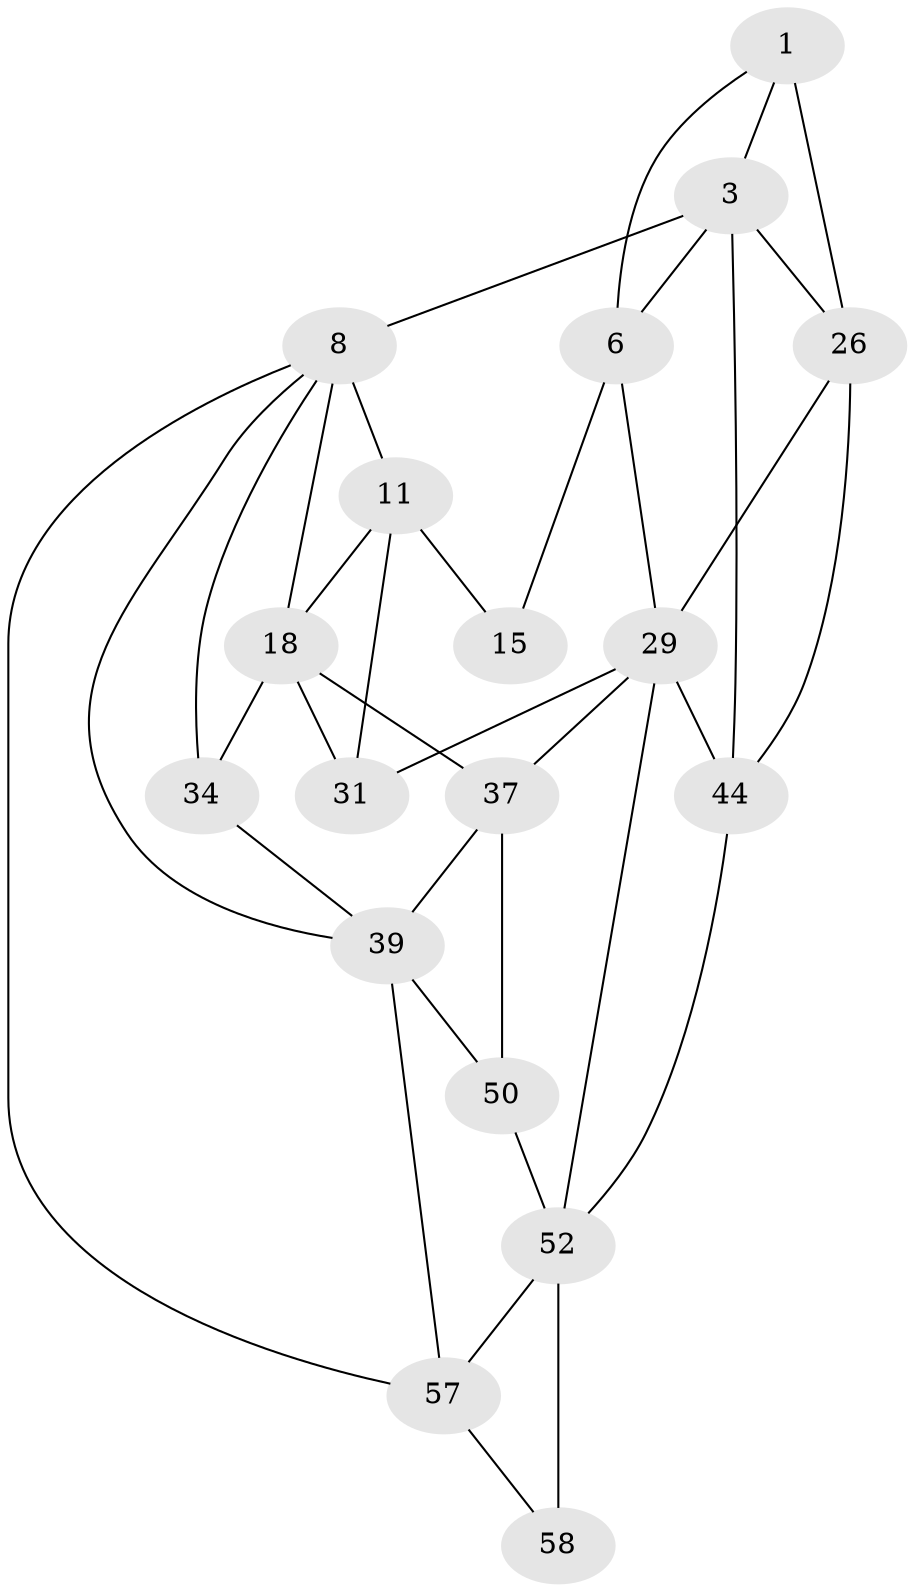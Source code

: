 // original degree distribution, {3: 0.05084745762711865, 5: 0.5254237288135594, 4: 0.22033898305084745, 6: 0.2033898305084746}
// Generated by graph-tools (version 1.1) at 2025/21/03/04/25 18:21:09]
// undirected, 18 vertices, 36 edges
graph export_dot {
graph [start="1"]
  node [color=gray90,style=filled];
  1 [pos="+0.8551593548640808+0",super="+5+2"];
  3 [pos="+1+0.26000070481015475",super="+47+4+41"];
  6 [pos="+0.7304677035445466+0.20010588050480982",super="+14"];
  8 [pos="+0+0",super="+40+9+20"];
  11 [pos="+0.4355339574117725+0.006038909616089978",super="+12+16"];
  15 [pos="+0.541871752841299+0.21915578761776197"];
  18 [pos="+0.21651153610646479+0.2709904266654765",super="+32+19"];
  26 [pos="+0.9702218374149485+0.2731168473904102",super="+27"];
  29 [pos="+0.6346236446983359+0.35844701006462243",super="+30"];
  31 [pos="+0.42529199087536346+0.4330759352674308"];
  34 [pos="+0+0.2681328792446554",super="+36"];
  37 [pos="+0.18962444887736188+0.5788802217705755",super="+38+43"];
  39 [pos="+0+0.7573551471662947",super="+49"];
  44 [pos="+0.7349086962280165+0.5588756291154149",super="+45+48"];
  50 [pos="+0.3028781815537697+0.7661634449621378"];
  52 [pos="+0.38209203305979966+0.8381367170564139",super="+54+53"];
  57 [pos="+0.14438069984260987+0.8556019182578393",super="+59"];
  58 [pos="+0.4055522536404432+1"];
  1 -- 26 [weight=2];
  1 -- 6;
  1 -- 3;
  3 -- 8 [weight=3];
  3 -- 6;
  3 -- 44;
  3 -- 26;
  6 -- 29;
  6 -- 15;
  8 -- 57;
  8 -- 39;
  8 -- 11 [weight=2];
  8 -- 34 [weight=2];
  8 -- 18;
  11 -- 18 [weight=2];
  11 -- 31;
  11 -- 15 [weight=2];
  18 -- 37 [weight=2];
  18 -- 31;
  18 -- 34;
  26 -- 44;
  26 -- 29;
  29 -- 52;
  29 -- 44;
  29 -- 31;
  29 -- 37;
  34 -- 39;
  37 -- 39;
  37 -- 50;
  39 -- 57;
  39 -- 50;
  44 -- 52 [weight=2];
  50 -- 52;
  52 -- 58 [weight=2];
  52 -- 57;
  57 -- 58;
}
